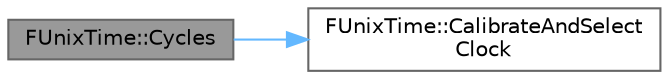 digraph "FUnixTime::Cycles"
{
 // INTERACTIVE_SVG=YES
 // LATEX_PDF_SIZE
  bgcolor="transparent";
  edge [fontname=Helvetica,fontsize=10,labelfontname=Helvetica,labelfontsize=10];
  node [fontname=Helvetica,fontsize=10,shape=box,height=0.2,width=0.4];
  rankdir="LR";
  Node1 [id="Node000001",label="FUnixTime::Cycles",height=0.2,width=0.4,color="gray40", fillcolor="grey60", style="filled", fontcolor="black",tooltip=" "];
  Node1 -> Node2 [id="edge1_Node000001_Node000002",color="steelblue1",style="solid",tooltip=" "];
  Node2 [id="Node000002",label="FUnixTime::CalibrateAndSelect\lClock",height=0.2,width=0.4,color="grey40", fillcolor="white", style="filled",URL="$d8/d91/structFUnixTime.html#a0ab18742dc00fe77911924adcd3afddc",tooltip="Benchmarks clock_gettime(), possibly switches to something else is too slow."];
}
